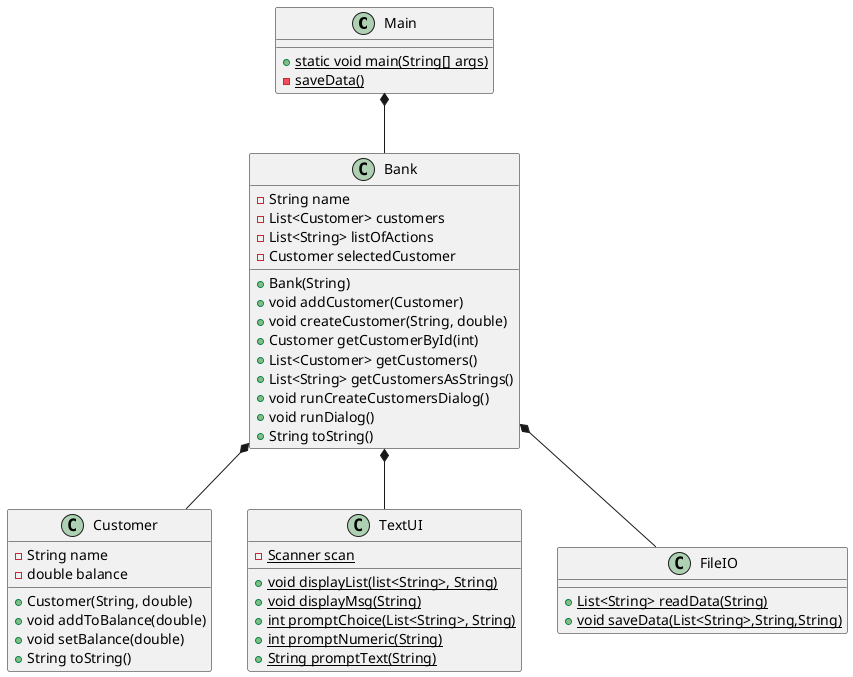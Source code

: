 @startuml
class Main{
 {static}+ static void main(String[] args)
 {static}- saveData()
}

class Bank{
 - String name
 - List<Customer> customers
 - List<String> listOfActions
 - Customer selectedCustomer
 + Bank(String)
 + void addCustomer(Customer)
 + void createCustomer(String, double)
 + Customer getCustomerById(int)
 + List<Customer> getCustomers()
 + List<String> getCustomersAsStrings()
 + void runCreateCustomersDialog()
 + void runDialog()
 + String toString()
}

class Customer{
 - String name
 - double balance
 + Customer(String, double)
 + void addToBalance(double)
 + void setBalance(double)
 + String toString()

}

class TextUI{
 {static}- Scanner scan
 {static}+ void displayList(list<String>, String)
 {static}+ void displayMsg(String)
 {static}+ int promptChoice(List<String>, String)
 {static}+int promptNumeric(String)
 {static}+ String promptText(String)

}
class FileIO{
{static}+List<String> readData(String)
{static}+void saveData(List<String>,String,String)
}


Main *-- Bank
Bank *-- Customer
Bank *-- TextUI
Bank *-- FileIO

@enduml